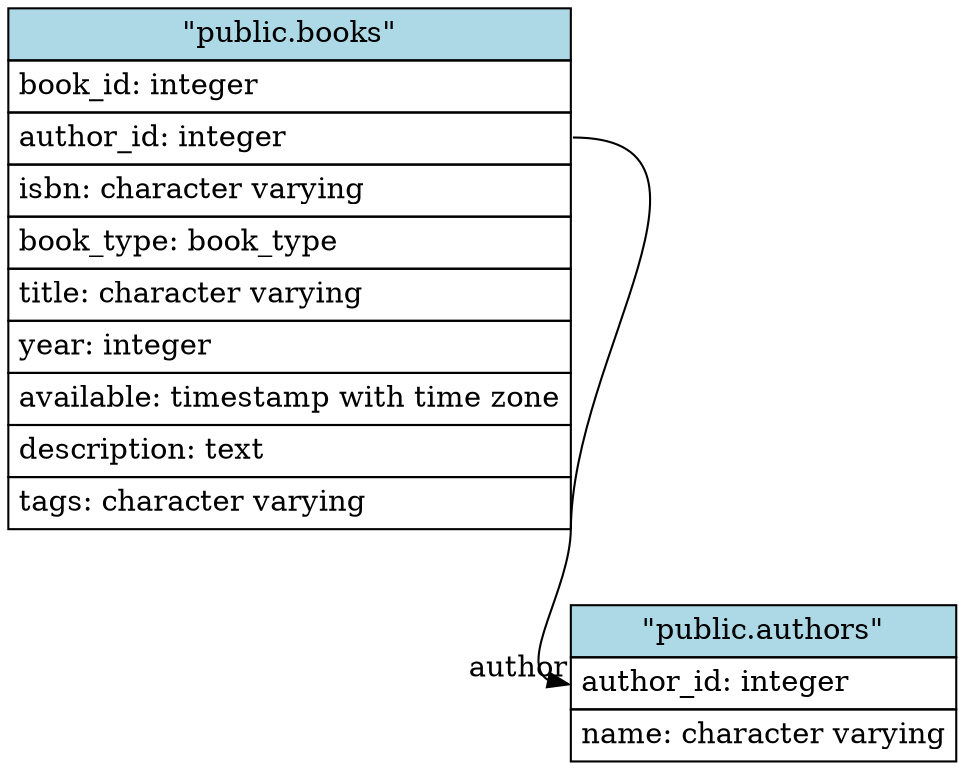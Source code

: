 // Generated by xo for the public schema.
digraph public {
	// Defaults
	node [shape=none
	 margin=0]
	
	// Nodes (tables)
	"public.authors" [ label=<
		<table border="0" cellborder="1" cellspacing="0" cellpadding="4">
		<tr><td bgcolor="lightblue">"public.authors"</td></tr>
		<tr><td align="left" PORT="author_id">author_id: integer</td></tr>
		<tr><td align="left" PORT="name">name: character varying</td></tr>
		</table>> ]
	
	"public.books" [ label=<
		<table border="0" cellborder="1" cellspacing="0" cellpadding="4">
		<tr><td bgcolor="lightblue">"public.books"</td></tr>
		<tr><td align="left" PORT="book_id">book_id: integer</td></tr>
		<tr><td align="left" PORT="author_id">author_id: integer</td></tr>
		<tr><td align="left" PORT="isbn">isbn: character varying</td></tr>
		<tr><td align="left" PORT="book_type">book_type: book_type</td></tr>
		<tr><td align="left" PORT="title">title: character varying</td></tr>
		<tr><td align="left" PORT="year">year: integer</td></tr>
		<tr><td align="left" PORT="available">available: timestamp with time zone</td></tr>
		<tr><td align="left" PORT="description">description: text</td></tr>
		<tr><td align="left" PORT="tags">tags: character varying</td></tr>
		</table>> ]
	
	"public.books":"author_id":e -> "public.authors":"author_id":w [
		headlabel="author"]
}
